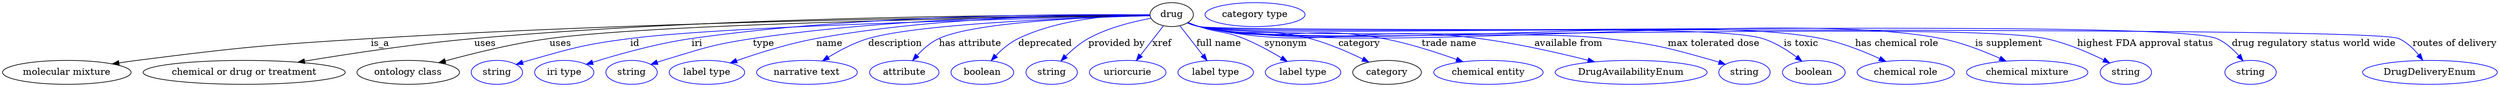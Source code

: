 digraph {
	graph [bb="0,0,3737.2,123"];
	node [label="\N"];
	drug	[height=0.5,
		label=drug,
		pos="1751.2,105",
		width=0.9027];
	"molecular mixture"	[height=0.5,
		pos="96.191,18",
		width=2.672];
	drug -> "molecular mixture"	[label=is_a,
		lp="566.19,61.5",
		pos="e,164.81,30.672 1718.7,103.82 1579,102.9 1014.7,97.522 552.19,69 396.24,59.382 357.19,55.715 202.19,36 193.3,34.869 184,33.562 174.77,\
32.187"];
	"chemical or drug or treatment"	[height=0.5,
		pos="362.19,18",
		width=4.2066];
	drug -> "chemical or drug or treatment"	[label=uses,
		lp="723.69,61.5",
		pos="e,442.76,33.248 1718.6,104.22 1590,104.79 1104.6,104.35 707.19,69 620.43,61.282 522.18,46.439 452.78,34.922"];
	"ontology class"	[height=0.5,
		pos="608.19,18",
		width=2.1304];
	drug -> "ontology class"	[label=uses,
		lp="836.69,61.5",
		pos="e,654.03,32.534 1718.6,103.62 1575.3,101.84 999.31,93.255 820.19,69 766.42,61.718 706.32,46.89 663.88,35.263"];
	id	[color=blue,
		height=0.5,
		label=string,
		pos="741.19,18",
		width=1.0652];
	drug -> id	[color=blue,
		label=id,
		lp="948.19,61.5",
		pos="e,770.19,29.935 1718.6,103.33 1587,100.53 1095.4,88.929 941.19,69 872.63,60.142 855.68,54.911 789.19,36 786.09,35.117 782.89,34.141 \
779.7,33.115",
		style=solid];
	iri	[color=blue,
		height=0.5,
		label="iri type",
		pos="842.19,18",
		width=1.2277];
	drug -> iri	[color=blue,
		label=iri,
		lp="1040.2,61.5",
		pos="e,875.01,30.086 1718.5,103.23 1596.5,100.24 1167.5,88.527 1032.2,69 980.59,61.553 922.88,45.175 884.75,33.186",
		style=solid];
	type	[color=blue,
		height=0.5,
		label=string,
		pos="943.19,18",
		width=1.0652];
	drug -> type	[color=blue,
		label=type,
		lp="1140.2,61.5",
		pos="e,972.11,30.003 1718.7,104.3 1625.5,104.72 1349.8,102.78 1124.2,69 1063.5,59.918 1048.9,53.789 990.19,36 987.43,35.162 984.59,34.255 \
981.74,33.311",
		style=solid];
	name	[color=blue,
		height=0.5,
		label="label type",
		pos="1056.2,18",
		width=1.5707];
	drug -> name	[color=blue,
		label=name,
		lp="1239.2,61.5",
		pos="e,1090.9,32.222 1718.5,104.47 1634.7,105.1 1405.8,103.28 1219.2,69 1178.2,61.464 1132.9,47.073 1100.5,35.659",
		style=solid];
	description	[color=blue,
		height=0.5,
		label="narrative text",
		pos="1206.2,18",
		width=2.0943];
	drug -> description	[color=blue,
		label=description,
		lp="1337.7,61.5",
		pos="e,1229.3,35.322 1718.6,103.27 1628.3,100.97 1376.3,92.569 1297.2,69 1276.3,62.787 1254.9,51.324 1238.1,40.94",
		style=solid];
	"has attribute"	[color=blue,
		height=0.5,
		label=attribute,
		pos="1351.2,18",
		width=1.4443];
	drug -> "has attribute"	[color=blue,
		label="has attribute",
		lp="1449.2,61.5",
		pos="e,1363.4,35.962 1718.6,103.46 1643,101.79 1457.9,95.07 1402.2,69 1389.9,63.251 1378.8,53.288 1370.1,43.761",
		style=solid];
	deprecated	[color=blue,
		height=0.5,
		label=boolean,
		pos="1468.2,18",
		width=1.2999];
	drug -> deprecated	[color=blue,
		label=deprecated,
		lp="1561.7,61.5",
		pos="e,1481.2,35.714 1719.2,101.5 1664.5,96.833 1555.5,85.727 1521.2,69 1508.6,62.876 1497,52.727 1487.9,43.167",
		style=solid];
	"provided by"	[color=blue,
		height=0.5,
		label=string,
		pos="1571.2,18",
		width=1.0652];
	drug -> "provided by"	[color=blue,
		label="provided by",
		lp="1668.7,61.5",
		pos="e,1585.1,35.107 1720.1,99.433 1693.9,94.631 1655.9,85.421 1626.2,69 1613.7,62.098 1601.8,51.842 1592.2,42.412",
		style=solid];
	xref	[color=blue,
		height=0.5,
		label=uriorcurie,
		pos="1685.2,18",
		width=1.5887];
	drug -> xref	[color=blue,
		label=xref,
		lp="1736.7,61.5",
		pos="e,1698.2,35.789 1738.8,88.012 1729.1,75.55 1715.5,58.024 1704.4,43.752",
		style=solid];
	"full name"	[color=blue,
		height=0.5,
		label="label type",
		pos="1817.2,18",
		width=1.5707];
	drug -> "full name"	[color=blue,
		label="full name",
		lp="1821.7,61.5",
		pos="e,1804.2,35.789 1763.6,88.012 1773.3,75.55 1786.9,58.024 1798,43.752",
		style=solid];
	synonym	[color=blue,
		height=0.5,
		label="label type",
		pos="1948.2,18",
		width=1.5707];
	drug -> synonym	[color=blue,
		label=synonym,
		lp="1922.2,61.5",
		pos="e,1924.5,34.493 1776.1,93.046 1781.4,90.912 1786.9,88.786 1792.2,87 1821.4,77.074 1830.6,80.642 1859.2,69 1878.7,61.039 1899.3,49.679 \
1915.8,39.799",
		style=solid];
	category	[height=0.5,
		pos="2074.2,18",
		width=1.4263];
	drug -> category	[color=blue,
		label=category,
		lp="2032.7,61.5",
		pos="e,2046.9,33.542 1775.1,92.759 1780.6,90.54 1786.5,88.452 1792.2,87 1864.1,68.602 1886.4,87.898 1958.2,69 1985.8,61.719 2015.4,48.886 \
2037.8,38.044",
		style=solid];
	"trade name"	[color=blue,
		height=0.5,
		label="chemical entity",
		pos="2225.2,18",
		width=2.2748];
	drug -> "trade name"	[color=blue,
		label="trade name",
		lp="2167.2,61.5",
		pos="e,2187.2,33.992 1775,92.578 1780.6,90.369 1786.5,88.33 1792.2,87 1911.9,59.084 1947.4,91.82 2068.2,69 2105.7,61.908 2146.8,48.609 \
2177.6,37.508",
		style=solid];
	"available from"	[color=blue,
		height=0.5,
		label=DrugAvailabilityEnum,
		pos="2439.2,18",
		width=3.1594];
	drug -> "available from"	[color=blue,
		label="available from",
		lp="2345.7,61.5",
		pos="e,2384.6,33.823 1775,92.483 1780.5,90.279 1786.5,88.266 1792.2,87 1974.6,46.601 2026.9,93.187 2212.2,69 2267.6,61.764 2329.5,47.719 \
2374.7,36.352",
		style=solid];
	"max tolerated dose"	[color=blue,
		height=0.5,
		label=string,
		pos="2609.2,18",
		width=1.0652];
	drug -> "max tolerated dose"	[color=blue,
		label="max tolerated dose",
		lp="2563.2,61.5",
		pos="e,2580.6,30.097 1775,92.427 1780.5,90.226 1786.5,88.228 1792.2,87 1924.6,58.604 2266.7,84.651 2401.2,69 2473.7,60.556 2491.9,55.808 \
2562.2,36 2565.1,35.179 2568.1,34.267 2571.1,33.303",
		style=solid];
	"is toxic"	[color=blue,
		height=0.5,
		label=boolean,
		pos="2712.2,18",
		width=1.2999];
	drug -> "is toxic"	[color=blue,
		label="is toxic",
		lp="2694.2,61.5",
		pos="e,2694.6,34.723 1775,92.392 1780.5,90.192 1786.5,88.205 1792.2,87 1884,67.704 2546.6,96.864 2636.2,69 2654.6,63.289 2672.6,51.703 \
2686.6,41.121",
		style=solid];
	"has chemical role"	[color=blue,
		height=0.5,
		label="chemical role",
		pos="2850.2,18",
		width=2.022];
	drug -> "has chemical role"	[color=blue,
		label="has chemical role",
		lp="2836.7,61.5",
		pos="e,2820.1,34.52 1775,92.383 1780.5,90.184 1786.5,88.199 1792.2,87 1995,44.591 2521.1,109.86 2724.2,69 2754.3,62.935 2786.5,50.037 \
2810.8,38.86",
		style=solid];
	"is supplement"	[color=blue,
		height=0.5,
		label="chemical mixture",
		pos="3032.2,18",
		width=2.5276];
	drug -> "is supplement"	[color=blue,
		label="is supplement",
		lp="3004.7,61.5",
		pos="e,3000.5,34.914 1775,92.37 1780.5,90.172 1786.5,88.19 1792.2,87 2034,36.825 2660.9,116.36 2903.2,69 2933.8,63.016 2966.6,50.23 2991.4,\
39.087",
		style=solid];
	"highest FDA approval status"	[color=blue,
		height=0.5,
		label=string,
		pos="3179.2,18",
		width=1.0652];
	drug -> "highest FDA approval status"	[color=blue,
		label="highest FDA approval status",
		lp="3209.7,61.5",
		pos="e,3155.2,32.188 1775,92.362 1780.5,90.164 1786.5,88.184 1792.2,87 1930.1,58.528 2921.3,97.591 3059.2,69 3089.9,62.635 3122.6,48.463 \
3146.1,36.827",
		style=solid];
	"drug regulatory status world wide"	[color=blue,
		height=0.5,
		label=string,
		pos="3367.2,18",
		width=1.0652];
	drug -> "drug regulatory status world wide"	[color=blue,
		label="drug regulatory status world wide",
		lp="3462.2,61.5",
		pos="e,3355.9,35.404 1775,92.352 1780.5,90.154 1786.5,88.177 1792.2,87 1875.1,69.976 3238,101.48 3316.2,69 3329.2,63.596 3340.7,53.139 \
3349.5,43.179",
		style=solid];
	"routes of delivery"	[color=blue,
		height=0.5,
		label=DrugDeliveryEnum,
		pos="3636.2,18",
		width=2.7984];
	drug -> "routes of delivery"	[color=blue,
		label="routes of delivery",
		lp="3673.7,61.5",
		pos="e,3625.4,36.37 1775,92.344 1780.5,90.147 1786.5,88.172 1792.2,87 1841.1,77.007 3543.5,89.043 3589.2,69 3601,63.82 3611.2,54.077 \
3619.1,44.558",
		style=solid];
	"named thing_category"	[color=blue,
		height=0.5,
		label="category type",
		pos="1876.2,105",
		width=2.0762];
}

